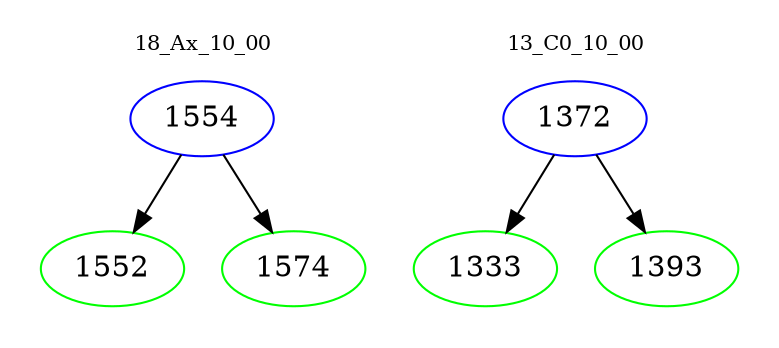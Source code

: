 digraph{
subgraph cluster_0 {
color = white
label = "18_Ax_10_00";
fontsize=10;
T0_1554 [label="1554", color="blue"]
T0_1554 -> T0_1552 [color="black"]
T0_1552 [label="1552", color="green"]
T0_1554 -> T0_1574 [color="black"]
T0_1574 [label="1574", color="green"]
}
subgraph cluster_1 {
color = white
label = "13_C0_10_00";
fontsize=10;
T1_1372 [label="1372", color="blue"]
T1_1372 -> T1_1333 [color="black"]
T1_1333 [label="1333", color="green"]
T1_1372 -> T1_1393 [color="black"]
T1_1393 [label="1393", color="green"]
}
}
